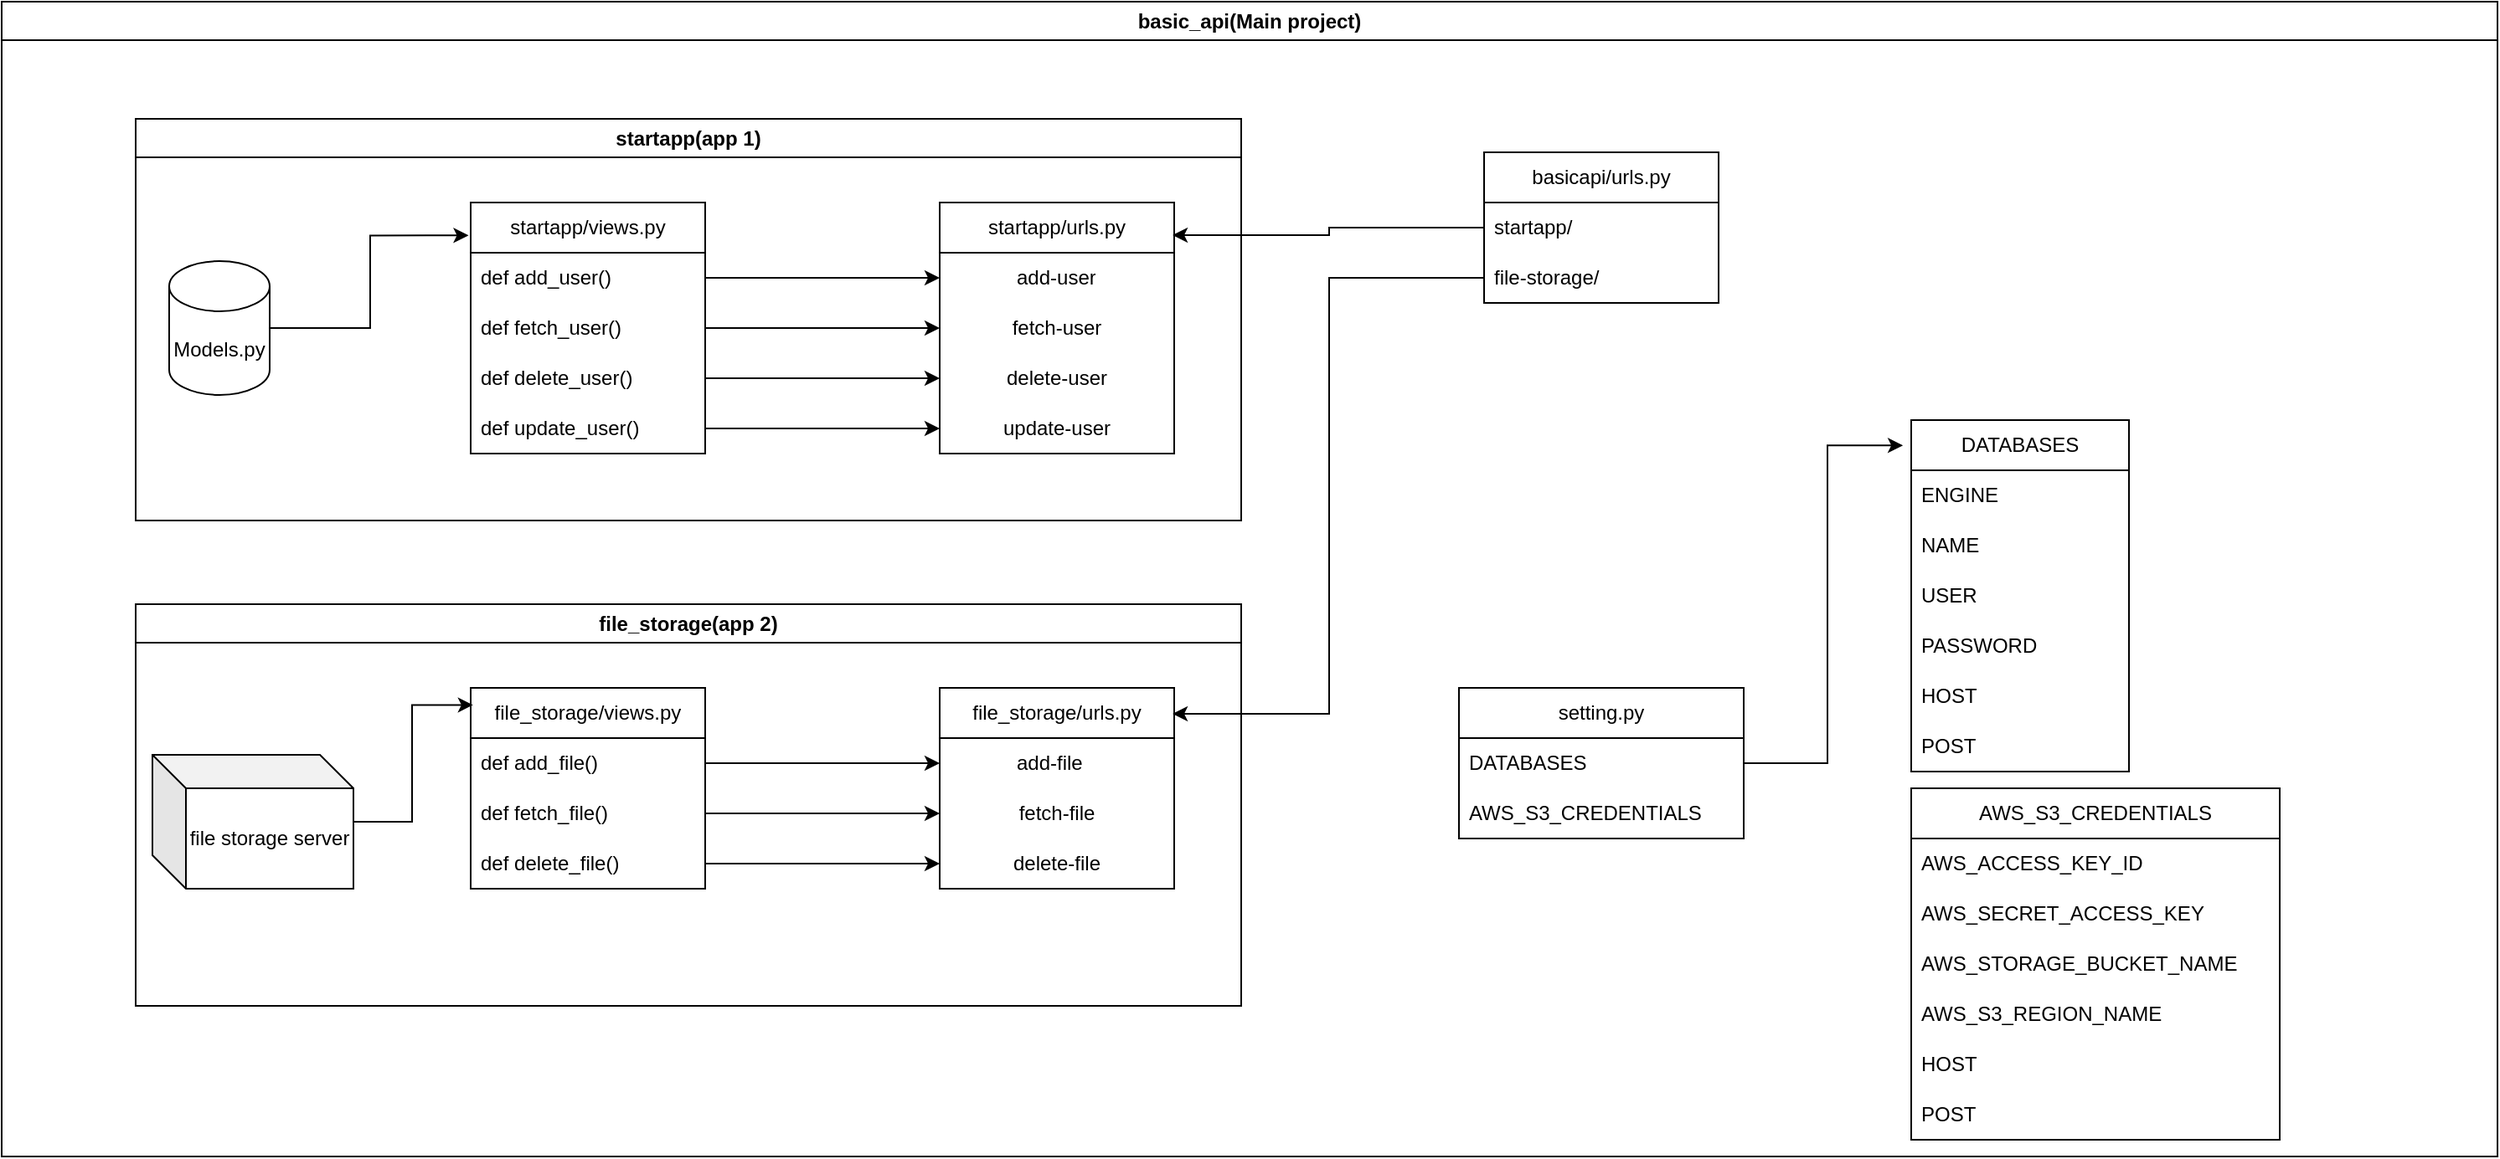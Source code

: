 <mxfile version="26.0.16">
  <diagram name="Page-1" id="XtNXcdDxOLI-yIGNgzWS">
    <mxGraphModel dx="1743" dy="1591" grid="1" gridSize="10" guides="1" tooltips="1" connect="1" arrows="1" fold="1" page="1" pageScale="1" pageWidth="850" pageHeight="1100" math="0" shadow="0">
      <root>
        <mxCell id="0" />
        <mxCell id="1" parent="0" />
        <mxCell id="6V8jNEa_y3OGPtVxwpbR-1" value="Models.py" style="shape=cylinder3;whiteSpace=wrap;html=1;boundedLbl=1;backgroundOutline=1;size=15;" vertex="1" parent="1">
          <mxGeometry x="80" y="125" width="60" height="80" as="geometry" />
        </mxCell>
        <mxCell id="6V8jNEa_y3OGPtVxwpbR-3" value="startapp/urls.py" style="swimlane;fontStyle=0;childLayout=stackLayout;horizontal=1;startSize=30;horizontalStack=0;resizeParent=1;resizeParentMax=0;resizeLast=0;collapsible=1;marginBottom=0;whiteSpace=wrap;html=1;" vertex="1" parent="1">
          <mxGeometry x="540" y="90" width="140" height="150" as="geometry" />
        </mxCell>
        <mxCell id="6V8jNEa_y3OGPtVxwpbR-4" value="&lt;blockquote style=&quot;margin: 0 0 0 40px; border: none; padding: 0px;&quot;&gt;add-user&lt;/blockquote&gt;" style="text;strokeColor=none;fillColor=none;align=left;verticalAlign=middle;spacingLeft=4;spacingRight=4;overflow=hidden;points=[[0,0.5],[1,0.5]];portConstraint=eastwest;rotatable=0;whiteSpace=wrap;html=1;" vertex="1" parent="6V8jNEa_y3OGPtVxwpbR-3">
          <mxGeometry y="30" width="140" height="30" as="geometry" />
        </mxCell>
        <mxCell id="6V8jNEa_y3OGPtVxwpbR-5" value="fetch-user" style="text;strokeColor=none;fillColor=none;align=center;verticalAlign=middle;spacingLeft=4;spacingRight=4;overflow=hidden;points=[[0,0.5],[1,0.5]];portConstraint=eastwest;rotatable=0;whiteSpace=wrap;html=1;" vertex="1" parent="6V8jNEa_y3OGPtVxwpbR-3">
          <mxGeometry y="60" width="140" height="30" as="geometry" />
        </mxCell>
        <mxCell id="6V8jNEa_y3OGPtVxwpbR-6" value="delete-user" style="text;strokeColor=none;fillColor=none;align=center;verticalAlign=middle;spacingLeft=4;spacingRight=4;overflow=hidden;points=[[0,0.5],[1,0.5]];portConstraint=eastwest;rotatable=0;whiteSpace=wrap;html=1;" vertex="1" parent="6V8jNEa_y3OGPtVxwpbR-3">
          <mxGeometry y="90" width="140" height="30" as="geometry" />
        </mxCell>
        <mxCell id="6V8jNEa_y3OGPtVxwpbR-9" value="update-user" style="text;strokeColor=none;fillColor=none;align=center;verticalAlign=middle;spacingLeft=4;spacingRight=4;overflow=hidden;points=[[0,0.5],[1,0.5]];portConstraint=eastwest;rotatable=0;whiteSpace=wrap;html=1;" vertex="1" parent="6V8jNEa_y3OGPtVxwpbR-3">
          <mxGeometry y="120" width="140" height="30" as="geometry" />
        </mxCell>
        <mxCell id="6V8jNEa_y3OGPtVxwpbR-10" value="startapp/views.py" style="swimlane;fontStyle=0;childLayout=stackLayout;horizontal=1;startSize=30;horizontalStack=0;resizeParent=1;resizeParentMax=0;resizeLast=0;collapsible=1;marginBottom=0;whiteSpace=wrap;html=1;" vertex="1" parent="1">
          <mxGeometry x="260" y="90" width="140" height="150" as="geometry" />
        </mxCell>
        <mxCell id="6V8jNEa_y3OGPtVxwpbR-11" value="def add_user()" style="text;strokeColor=none;fillColor=none;align=left;verticalAlign=middle;spacingLeft=4;spacingRight=4;overflow=hidden;points=[[0,0.5],[1,0.5]];portConstraint=eastwest;rotatable=0;whiteSpace=wrap;html=1;" vertex="1" parent="6V8jNEa_y3OGPtVxwpbR-10">
          <mxGeometry y="30" width="140" height="30" as="geometry" />
        </mxCell>
        <mxCell id="6V8jNEa_y3OGPtVxwpbR-12" value="def fetch_user()" style="text;strokeColor=none;fillColor=none;align=left;verticalAlign=middle;spacingLeft=4;spacingRight=4;overflow=hidden;points=[[0,0.5],[1,0.5]];portConstraint=eastwest;rotatable=0;whiteSpace=wrap;html=1;" vertex="1" parent="6V8jNEa_y3OGPtVxwpbR-10">
          <mxGeometry y="60" width="140" height="30" as="geometry" />
        </mxCell>
        <mxCell id="6V8jNEa_y3OGPtVxwpbR-13" value="def delete_user()" style="text;strokeColor=none;fillColor=none;align=left;verticalAlign=middle;spacingLeft=4;spacingRight=4;overflow=hidden;points=[[0,0.5],[1,0.5]];portConstraint=eastwest;rotatable=0;whiteSpace=wrap;html=1;" vertex="1" parent="6V8jNEa_y3OGPtVxwpbR-10">
          <mxGeometry y="90" width="140" height="30" as="geometry" />
        </mxCell>
        <mxCell id="6V8jNEa_y3OGPtVxwpbR-14" value="def update_user()" style="text;strokeColor=none;fillColor=none;align=left;verticalAlign=middle;spacingLeft=4;spacingRight=4;overflow=hidden;points=[[0,0.5],[1,0.5]];portConstraint=eastwest;rotatable=0;whiteSpace=wrap;html=1;" vertex="1" parent="6V8jNEa_y3OGPtVxwpbR-10">
          <mxGeometry y="120" width="140" height="30" as="geometry" />
        </mxCell>
        <mxCell id="6V8jNEa_y3OGPtVxwpbR-15" style="edgeStyle=orthogonalEdgeStyle;rounded=0;orthogonalLoop=1;jettySize=auto;html=1;entryX=-0.009;entryY=0.131;entryDx=0;entryDy=0;entryPerimeter=0;" edge="1" parent="1" source="6V8jNEa_y3OGPtVxwpbR-1" target="6V8jNEa_y3OGPtVxwpbR-10">
          <mxGeometry relative="1" as="geometry" />
        </mxCell>
        <mxCell id="6V8jNEa_y3OGPtVxwpbR-16" style="edgeStyle=orthogonalEdgeStyle;rounded=0;orthogonalLoop=1;jettySize=auto;html=1;entryX=0;entryY=0.5;entryDx=0;entryDy=0;" edge="1" parent="1" source="6V8jNEa_y3OGPtVxwpbR-11" target="6V8jNEa_y3OGPtVxwpbR-4">
          <mxGeometry relative="1" as="geometry" />
        </mxCell>
        <mxCell id="6V8jNEa_y3OGPtVxwpbR-17" style="edgeStyle=orthogonalEdgeStyle;rounded=0;orthogonalLoop=1;jettySize=auto;html=1;entryX=0;entryY=0.5;entryDx=0;entryDy=0;" edge="1" parent="1" source="6V8jNEa_y3OGPtVxwpbR-12" target="6V8jNEa_y3OGPtVxwpbR-5">
          <mxGeometry relative="1" as="geometry" />
        </mxCell>
        <mxCell id="6V8jNEa_y3OGPtVxwpbR-18" style="edgeStyle=orthogonalEdgeStyle;rounded=0;orthogonalLoop=1;jettySize=auto;html=1;entryX=0;entryY=0.5;entryDx=0;entryDy=0;" edge="1" parent="1" source="6V8jNEa_y3OGPtVxwpbR-13" target="6V8jNEa_y3OGPtVxwpbR-6">
          <mxGeometry relative="1" as="geometry" />
        </mxCell>
        <mxCell id="6V8jNEa_y3OGPtVxwpbR-20" style="edgeStyle=orthogonalEdgeStyle;rounded=0;orthogonalLoop=1;jettySize=auto;html=1;entryX=0;entryY=0.5;entryDx=0;entryDy=0;" edge="1" parent="1" source="6V8jNEa_y3OGPtVxwpbR-14" target="6V8jNEa_y3OGPtVxwpbR-9">
          <mxGeometry relative="1" as="geometry" />
        </mxCell>
        <mxCell id="6V8jNEa_y3OGPtVxwpbR-30" value="startapp(app 1)" style="swimlane;whiteSpace=wrap;html=1;" vertex="1" parent="1">
          <mxGeometry x="60" y="40" width="660" height="240" as="geometry" />
        </mxCell>
        <mxCell id="6V8jNEa_y3OGPtVxwpbR-32" value="file_storage/urls.py" style="swimlane;fontStyle=0;childLayout=stackLayout;horizontal=1;startSize=30;horizontalStack=0;resizeParent=1;resizeParentMax=0;resizeLast=0;collapsible=1;marginBottom=0;whiteSpace=wrap;html=1;" vertex="1" parent="1">
          <mxGeometry x="540" y="380" width="140" height="120" as="geometry" />
        </mxCell>
        <mxCell id="6V8jNEa_y3OGPtVxwpbR-33" value="&lt;blockquote style=&quot;margin: 0 0 0 40px; border: none; padding: 0px;&quot;&gt;add-file&lt;/blockquote&gt;" style="text;strokeColor=none;fillColor=none;align=left;verticalAlign=middle;spacingLeft=4;spacingRight=4;overflow=hidden;points=[[0,0.5],[1,0.5]];portConstraint=eastwest;rotatable=0;whiteSpace=wrap;html=1;" vertex="1" parent="6V8jNEa_y3OGPtVxwpbR-32">
          <mxGeometry y="30" width="140" height="30" as="geometry" />
        </mxCell>
        <mxCell id="6V8jNEa_y3OGPtVxwpbR-34" value="fetch-file" style="text;strokeColor=none;fillColor=none;align=center;verticalAlign=middle;spacingLeft=4;spacingRight=4;overflow=hidden;points=[[0,0.5],[1,0.5]];portConstraint=eastwest;rotatable=0;whiteSpace=wrap;html=1;" vertex="1" parent="6V8jNEa_y3OGPtVxwpbR-32">
          <mxGeometry y="60" width="140" height="30" as="geometry" />
        </mxCell>
        <mxCell id="6V8jNEa_y3OGPtVxwpbR-35" value="delete-file" style="text;strokeColor=none;fillColor=none;align=center;verticalAlign=middle;spacingLeft=4;spacingRight=4;overflow=hidden;points=[[0,0.5],[1,0.5]];portConstraint=eastwest;rotatable=0;whiteSpace=wrap;html=1;" vertex="1" parent="6V8jNEa_y3OGPtVxwpbR-32">
          <mxGeometry y="90" width="140" height="30" as="geometry" />
        </mxCell>
        <mxCell id="6V8jNEa_y3OGPtVxwpbR-37" value="file_storage/views.py" style="swimlane;fontStyle=0;childLayout=stackLayout;horizontal=1;startSize=30;horizontalStack=0;resizeParent=1;resizeParentMax=0;resizeLast=0;collapsible=1;marginBottom=0;whiteSpace=wrap;html=1;" vertex="1" parent="1">
          <mxGeometry x="260" y="380" width="140" height="120" as="geometry" />
        </mxCell>
        <mxCell id="6V8jNEa_y3OGPtVxwpbR-38" value="def add_file()" style="text;strokeColor=none;fillColor=none;align=left;verticalAlign=middle;spacingLeft=4;spacingRight=4;overflow=hidden;points=[[0,0.5],[1,0.5]];portConstraint=eastwest;rotatable=0;whiteSpace=wrap;html=1;" vertex="1" parent="6V8jNEa_y3OGPtVxwpbR-37">
          <mxGeometry y="30" width="140" height="30" as="geometry" />
        </mxCell>
        <mxCell id="6V8jNEa_y3OGPtVxwpbR-39" value="def fetch_file()" style="text;strokeColor=none;fillColor=none;align=left;verticalAlign=middle;spacingLeft=4;spacingRight=4;overflow=hidden;points=[[0,0.5],[1,0.5]];portConstraint=eastwest;rotatable=0;whiteSpace=wrap;html=1;" vertex="1" parent="6V8jNEa_y3OGPtVxwpbR-37">
          <mxGeometry y="60" width="140" height="30" as="geometry" />
        </mxCell>
        <mxCell id="6V8jNEa_y3OGPtVxwpbR-40" value="def delete_file()" style="text;strokeColor=none;fillColor=none;align=left;verticalAlign=middle;spacingLeft=4;spacingRight=4;overflow=hidden;points=[[0,0.5],[1,0.5]];portConstraint=eastwest;rotatable=0;whiteSpace=wrap;html=1;" vertex="1" parent="6V8jNEa_y3OGPtVxwpbR-37">
          <mxGeometry y="90" width="140" height="30" as="geometry" />
        </mxCell>
        <mxCell id="6V8jNEa_y3OGPtVxwpbR-43" style="edgeStyle=orthogonalEdgeStyle;rounded=0;orthogonalLoop=1;jettySize=auto;html=1;entryX=0;entryY=0.5;entryDx=0;entryDy=0;" edge="1" parent="1" source="6V8jNEa_y3OGPtVxwpbR-38" target="6V8jNEa_y3OGPtVxwpbR-33">
          <mxGeometry relative="1" as="geometry" />
        </mxCell>
        <mxCell id="6V8jNEa_y3OGPtVxwpbR-44" style="edgeStyle=orthogonalEdgeStyle;rounded=0;orthogonalLoop=1;jettySize=auto;html=1;entryX=0;entryY=0.5;entryDx=0;entryDy=0;" edge="1" parent="1" source="6V8jNEa_y3OGPtVxwpbR-39" target="6V8jNEa_y3OGPtVxwpbR-34">
          <mxGeometry relative="1" as="geometry" />
        </mxCell>
        <mxCell id="6V8jNEa_y3OGPtVxwpbR-45" style="edgeStyle=orthogonalEdgeStyle;rounded=0;orthogonalLoop=1;jettySize=auto;html=1;entryX=0;entryY=0.5;entryDx=0;entryDy=0;" edge="1" parent="1" source="6V8jNEa_y3OGPtVxwpbR-40" target="6V8jNEa_y3OGPtVxwpbR-35">
          <mxGeometry relative="1" as="geometry" />
        </mxCell>
        <mxCell id="6V8jNEa_y3OGPtVxwpbR-47" value="file_storage(app 2)" style="swimlane;whiteSpace=wrap;html=1;" vertex="1" parent="1">
          <mxGeometry x="60" y="330" width="660" height="240" as="geometry" />
        </mxCell>
        <mxCell id="6V8jNEa_y3OGPtVxwpbR-48" value="file storage server" style="shape=cube;whiteSpace=wrap;html=1;boundedLbl=1;backgroundOutline=1;darkOpacity=0.05;darkOpacity2=0.1;" vertex="1" parent="6V8jNEa_y3OGPtVxwpbR-47">
          <mxGeometry x="10" y="90" width="120" height="80" as="geometry" />
        </mxCell>
        <mxCell id="6V8jNEa_y3OGPtVxwpbR-49" style="edgeStyle=orthogonalEdgeStyle;rounded=0;orthogonalLoop=1;jettySize=auto;html=1;entryX=0.01;entryY=0.085;entryDx=0;entryDy=0;entryPerimeter=0;" edge="1" parent="1" source="6V8jNEa_y3OGPtVxwpbR-48" target="6V8jNEa_y3OGPtVxwpbR-37">
          <mxGeometry relative="1" as="geometry" />
        </mxCell>
        <mxCell id="6V8jNEa_y3OGPtVxwpbR-50" value="basic_api(Main project)" style="swimlane;whiteSpace=wrap;html=1;" vertex="1" parent="1">
          <mxGeometry x="-20" y="-30" width="1490" height="690" as="geometry" />
        </mxCell>
        <mxCell id="6V8jNEa_y3OGPtVxwpbR-51" value="basicapi/urls.py" style="swimlane;fontStyle=0;childLayout=stackLayout;horizontal=1;startSize=30;horizontalStack=0;resizeParent=1;resizeParentMax=0;resizeLast=0;collapsible=1;marginBottom=0;whiteSpace=wrap;html=1;" vertex="1" parent="6V8jNEa_y3OGPtVxwpbR-50">
          <mxGeometry x="885" y="90" width="140" height="90" as="geometry" />
        </mxCell>
        <mxCell id="6V8jNEa_y3OGPtVxwpbR-52" value="startapp/" style="text;strokeColor=none;fillColor=none;align=left;verticalAlign=middle;spacingLeft=4;spacingRight=4;overflow=hidden;points=[[0,0.5],[1,0.5]];portConstraint=eastwest;rotatable=0;whiteSpace=wrap;html=1;" vertex="1" parent="6V8jNEa_y3OGPtVxwpbR-51">
          <mxGeometry y="30" width="140" height="30" as="geometry" />
        </mxCell>
        <mxCell id="6V8jNEa_y3OGPtVxwpbR-53" value="file-storage/" style="text;strokeColor=none;fillColor=none;align=left;verticalAlign=middle;spacingLeft=4;spacingRight=4;overflow=hidden;points=[[0,0.5],[1,0.5]];portConstraint=eastwest;rotatable=0;whiteSpace=wrap;html=1;" vertex="1" parent="6V8jNEa_y3OGPtVxwpbR-51">
          <mxGeometry y="60" width="140" height="30" as="geometry" />
        </mxCell>
        <mxCell id="6V8jNEa_y3OGPtVxwpbR-57" value="setting.py" style="swimlane;fontStyle=0;childLayout=stackLayout;horizontal=1;startSize=30;horizontalStack=0;resizeParent=1;resizeParentMax=0;resizeLast=0;collapsible=1;marginBottom=0;whiteSpace=wrap;html=1;" vertex="1" parent="6V8jNEa_y3OGPtVxwpbR-50">
          <mxGeometry x="870" y="410" width="170" height="90" as="geometry" />
        </mxCell>
        <mxCell id="6V8jNEa_y3OGPtVxwpbR-58" value="DATABASES" style="text;strokeColor=none;fillColor=none;align=left;verticalAlign=middle;spacingLeft=4;spacingRight=4;overflow=hidden;points=[[0,0.5],[1,0.5]];portConstraint=eastwest;rotatable=0;whiteSpace=wrap;html=1;" vertex="1" parent="6V8jNEa_y3OGPtVxwpbR-57">
          <mxGeometry y="30" width="170" height="30" as="geometry" />
        </mxCell>
        <mxCell id="6V8jNEa_y3OGPtVxwpbR-59" value="AWS_S3_CREDENTIALS" style="text;strokeColor=none;fillColor=none;align=left;verticalAlign=middle;spacingLeft=4;spacingRight=4;overflow=hidden;points=[[0,0.5],[1,0.5]];portConstraint=eastwest;rotatable=0;whiteSpace=wrap;html=1;" vertex="1" parent="6V8jNEa_y3OGPtVxwpbR-57">
          <mxGeometry y="60" width="170" height="30" as="geometry" />
        </mxCell>
        <mxCell id="6V8jNEa_y3OGPtVxwpbR-63" value="DATABASES" style="swimlane;fontStyle=0;childLayout=stackLayout;horizontal=1;startSize=30;horizontalStack=0;resizeParent=1;resizeParentMax=0;resizeLast=0;collapsible=1;marginBottom=0;whiteSpace=wrap;html=1;" vertex="1" parent="6V8jNEa_y3OGPtVxwpbR-50">
          <mxGeometry x="1140" y="250" width="130" height="210" as="geometry" />
        </mxCell>
        <mxCell id="6V8jNEa_y3OGPtVxwpbR-64" value="ENGINE" style="text;strokeColor=none;fillColor=none;align=left;verticalAlign=middle;spacingLeft=4;spacingRight=4;overflow=hidden;points=[[0,0.5],[1,0.5]];portConstraint=eastwest;rotatable=0;whiteSpace=wrap;html=1;" vertex="1" parent="6V8jNEa_y3OGPtVxwpbR-63">
          <mxGeometry y="30" width="130" height="30" as="geometry" />
        </mxCell>
        <mxCell id="6V8jNEa_y3OGPtVxwpbR-65" value="NAME" style="text;strokeColor=none;fillColor=none;align=left;verticalAlign=middle;spacingLeft=4;spacingRight=4;overflow=hidden;points=[[0,0.5],[1,0.5]];portConstraint=eastwest;rotatable=0;whiteSpace=wrap;html=1;" vertex="1" parent="6V8jNEa_y3OGPtVxwpbR-63">
          <mxGeometry y="60" width="130" height="30" as="geometry" />
        </mxCell>
        <mxCell id="6V8jNEa_y3OGPtVxwpbR-66" value="USER" style="text;strokeColor=none;fillColor=none;align=left;verticalAlign=middle;spacingLeft=4;spacingRight=4;overflow=hidden;points=[[0,0.5],[1,0.5]];portConstraint=eastwest;rotatable=0;whiteSpace=wrap;html=1;" vertex="1" parent="6V8jNEa_y3OGPtVxwpbR-63">
          <mxGeometry y="90" width="130" height="30" as="geometry" />
        </mxCell>
        <mxCell id="6V8jNEa_y3OGPtVxwpbR-67" value="PASSWORD" style="text;strokeColor=none;fillColor=none;align=left;verticalAlign=middle;spacingLeft=4;spacingRight=4;overflow=hidden;points=[[0,0.5],[1,0.5]];portConstraint=eastwest;rotatable=0;whiteSpace=wrap;html=1;" vertex="1" parent="6V8jNEa_y3OGPtVxwpbR-63">
          <mxGeometry y="120" width="130" height="30" as="geometry" />
        </mxCell>
        <mxCell id="6V8jNEa_y3OGPtVxwpbR-68" value="HOST" style="text;strokeColor=none;fillColor=none;align=left;verticalAlign=middle;spacingLeft=4;spacingRight=4;overflow=hidden;points=[[0,0.5],[1,0.5]];portConstraint=eastwest;rotatable=0;whiteSpace=wrap;html=1;" vertex="1" parent="6V8jNEa_y3OGPtVxwpbR-63">
          <mxGeometry y="150" width="130" height="30" as="geometry" />
        </mxCell>
        <mxCell id="6V8jNEa_y3OGPtVxwpbR-69" value="POST" style="text;strokeColor=none;fillColor=none;align=left;verticalAlign=middle;spacingLeft=4;spacingRight=4;overflow=hidden;points=[[0,0.5],[1,0.5]];portConstraint=eastwest;rotatable=0;whiteSpace=wrap;html=1;" vertex="1" parent="6V8jNEa_y3OGPtVxwpbR-63">
          <mxGeometry y="180" width="130" height="30" as="geometry" />
        </mxCell>
        <mxCell id="6V8jNEa_y3OGPtVxwpbR-70" style="edgeStyle=orthogonalEdgeStyle;rounded=0;orthogonalLoop=1;jettySize=auto;html=1;entryX=-0.038;entryY=0.072;entryDx=0;entryDy=0;entryPerimeter=0;" edge="1" parent="6V8jNEa_y3OGPtVxwpbR-50" source="6V8jNEa_y3OGPtVxwpbR-58" target="6V8jNEa_y3OGPtVxwpbR-63">
          <mxGeometry relative="1" as="geometry" />
        </mxCell>
        <mxCell id="6V8jNEa_y3OGPtVxwpbR-71" value="AWS_S3_CREDENTIALS" style="swimlane;fontStyle=0;childLayout=stackLayout;horizontal=1;startSize=30;horizontalStack=0;resizeParent=1;resizeParentMax=0;resizeLast=0;collapsible=1;marginBottom=0;whiteSpace=wrap;html=1;" vertex="1" parent="6V8jNEa_y3OGPtVxwpbR-50">
          <mxGeometry x="1140" y="470" width="220" height="210" as="geometry" />
        </mxCell>
        <mxCell id="6V8jNEa_y3OGPtVxwpbR-72" value="AWS_ACCESS_KEY_ID" style="text;strokeColor=none;fillColor=none;align=left;verticalAlign=middle;spacingLeft=4;spacingRight=4;overflow=hidden;points=[[0,0.5],[1,0.5]];portConstraint=eastwest;rotatable=0;whiteSpace=wrap;html=1;" vertex="1" parent="6V8jNEa_y3OGPtVxwpbR-71">
          <mxGeometry y="30" width="220" height="30" as="geometry" />
        </mxCell>
        <mxCell id="6V8jNEa_y3OGPtVxwpbR-73" value="AWS_SECRET_ACCESS_KEY" style="text;strokeColor=none;fillColor=none;align=left;verticalAlign=middle;spacingLeft=4;spacingRight=4;overflow=hidden;points=[[0,0.5],[1,0.5]];portConstraint=eastwest;rotatable=0;whiteSpace=wrap;html=1;" vertex="1" parent="6V8jNEa_y3OGPtVxwpbR-71">
          <mxGeometry y="60" width="220" height="30" as="geometry" />
        </mxCell>
        <mxCell id="6V8jNEa_y3OGPtVxwpbR-74" value="AWS_STORAGE_BUCKET_NAME" style="text;strokeColor=none;fillColor=none;align=left;verticalAlign=middle;spacingLeft=4;spacingRight=4;overflow=hidden;points=[[0,0.5],[1,0.5]];portConstraint=eastwest;rotatable=0;whiteSpace=wrap;html=1;" vertex="1" parent="6V8jNEa_y3OGPtVxwpbR-71">
          <mxGeometry y="90" width="220" height="30" as="geometry" />
        </mxCell>
        <mxCell id="6V8jNEa_y3OGPtVxwpbR-75" value="AWS_S3_REGION_NAME" style="text;strokeColor=none;fillColor=none;align=left;verticalAlign=middle;spacingLeft=4;spacingRight=4;overflow=hidden;points=[[0,0.5],[1,0.5]];portConstraint=eastwest;rotatable=0;whiteSpace=wrap;html=1;" vertex="1" parent="6V8jNEa_y3OGPtVxwpbR-71">
          <mxGeometry y="120" width="220" height="30" as="geometry" />
        </mxCell>
        <mxCell id="6V8jNEa_y3OGPtVxwpbR-76" value="HOST" style="text;strokeColor=none;fillColor=none;align=left;verticalAlign=middle;spacingLeft=4;spacingRight=4;overflow=hidden;points=[[0,0.5],[1,0.5]];portConstraint=eastwest;rotatable=0;whiteSpace=wrap;html=1;" vertex="1" parent="6V8jNEa_y3OGPtVxwpbR-71">
          <mxGeometry y="150" width="220" height="30" as="geometry" />
        </mxCell>
        <mxCell id="6V8jNEa_y3OGPtVxwpbR-77" value="POST" style="text;strokeColor=none;fillColor=none;align=left;verticalAlign=middle;spacingLeft=4;spacingRight=4;overflow=hidden;points=[[0,0.5],[1,0.5]];portConstraint=eastwest;rotatable=0;whiteSpace=wrap;html=1;" vertex="1" parent="6V8jNEa_y3OGPtVxwpbR-71">
          <mxGeometry y="180" width="220" height="30" as="geometry" />
        </mxCell>
        <mxCell id="6V8jNEa_y3OGPtVxwpbR-55" style="edgeStyle=orthogonalEdgeStyle;rounded=0;orthogonalLoop=1;jettySize=auto;html=1;entryX=0.993;entryY=0.13;entryDx=0;entryDy=0;entryPerimeter=0;" edge="1" parent="1" source="6V8jNEa_y3OGPtVxwpbR-52" target="6V8jNEa_y3OGPtVxwpbR-3">
          <mxGeometry relative="1" as="geometry" />
        </mxCell>
        <mxCell id="6V8jNEa_y3OGPtVxwpbR-56" style="edgeStyle=orthogonalEdgeStyle;rounded=0;orthogonalLoop=1;jettySize=auto;html=1;entryX=0.993;entryY=0.129;entryDx=0;entryDy=0;entryPerimeter=0;" edge="1" parent="1" source="6V8jNEa_y3OGPtVxwpbR-53" target="6V8jNEa_y3OGPtVxwpbR-32">
          <mxGeometry relative="1" as="geometry" />
        </mxCell>
      </root>
    </mxGraphModel>
  </diagram>
</mxfile>
